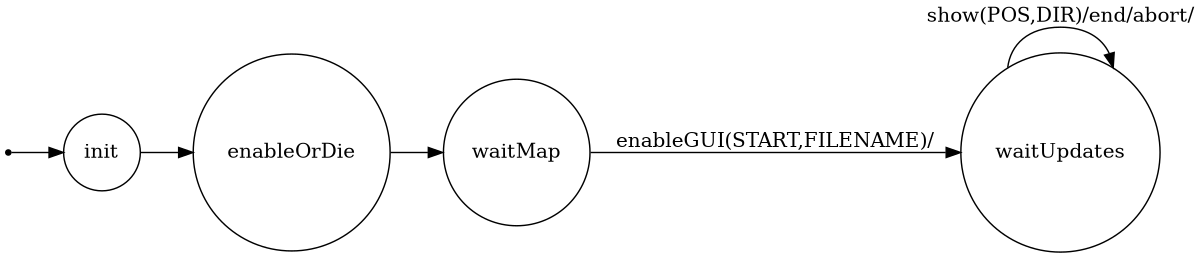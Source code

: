 /*
*
* A GraphViz DOT FSM description 
* Please use a GraphViz visualizer (like http://www.webgraphviz.com)
* 
* Generated by AM,NC,RM
*  
*/
 
digraph finite_state_machine {
  	rankdir=LR;
  	size="8,5"
  	node [shape = point]; iniziale;
  	node [shape = doublecircle]; 
  	node [shape = circle];
  	iniziale -> init [label = ""];
  	
  	
  	init -> enableOrDie [ label = ""];
  	
  	enableOrDie -> waitMap [ label = ""];
  	
  	waitMap -> waitUpdates [ label = "enableGUI(START,FILENAME)/"];
  	
  	waitUpdates -> waitUpdates [ label = "show(POS,DIR)/end/abort/"];
}